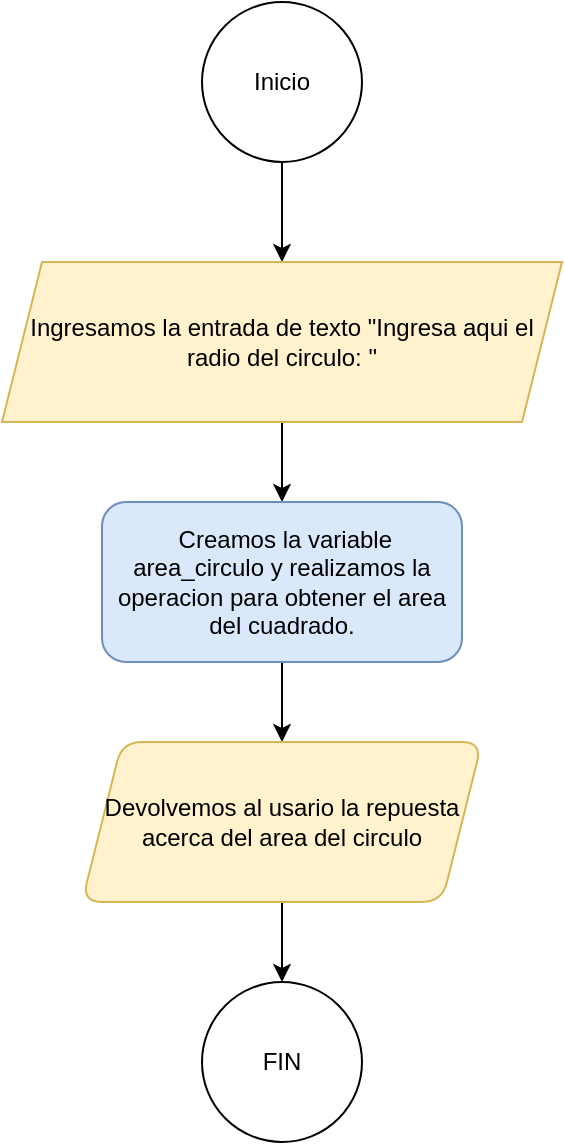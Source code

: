 <mxfile version="27.0.6">
  <diagram name="Página-1" id="YQGbedEfdo9G52x-IARW">
    <mxGraphModel dx="872" dy="431" grid="1" gridSize="10" guides="1" tooltips="1" connect="1" arrows="1" fold="1" page="1" pageScale="1" pageWidth="827" pageHeight="1169" math="0" shadow="0">
      <root>
        <mxCell id="0" />
        <mxCell id="1" parent="0" />
        <mxCell id="bi0m0viv5bB7FVvdDmNU-4" value="" style="edgeStyle=orthogonalEdgeStyle;rounded=0;orthogonalLoop=1;jettySize=auto;html=1;" edge="1" parent="1" source="bi0m0viv5bB7FVvdDmNU-2" target="bi0m0viv5bB7FVvdDmNU-3">
          <mxGeometry relative="1" as="geometry" />
        </mxCell>
        <mxCell id="bi0m0viv5bB7FVvdDmNU-2" value="Inicio" style="ellipse;whiteSpace=wrap;html=1;aspect=fixed;" vertex="1" parent="1">
          <mxGeometry x="370" y="190" width="80" height="80" as="geometry" />
        </mxCell>
        <mxCell id="bi0m0viv5bB7FVvdDmNU-6" value="" style="edgeStyle=orthogonalEdgeStyle;rounded=0;orthogonalLoop=1;jettySize=auto;html=1;" edge="1" parent="1" source="bi0m0viv5bB7FVvdDmNU-3" target="bi0m0viv5bB7FVvdDmNU-5">
          <mxGeometry relative="1" as="geometry" />
        </mxCell>
        <mxCell id="bi0m0viv5bB7FVvdDmNU-3" value="Ingresamos la entrada de texto &quot;Ingresa aqui el radio del circulo: &quot;" style="shape=parallelogram;perimeter=parallelogramPerimeter;whiteSpace=wrap;html=1;fixedSize=1;fillColor=#fff2cc;strokeColor=#d6b656;" vertex="1" parent="1">
          <mxGeometry x="270" y="320" width="280" height="80" as="geometry" />
        </mxCell>
        <mxCell id="bi0m0viv5bB7FVvdDmNU-8" value="" style="edgeStyle=orthogonalEdgeStyle;rounded=0;orthogonalLoop=1;jettySize=auto;html=1;" edge="1" parent="1" source="bi0m0viv5bB7FVvdDmNU-5" target="bi0m0viv5bB7FVvdDmNU-7">
          <mxGeometry relative="1" as="geometry" />
        </mxCell>
        <mxCell id="bi0m0viv5bB7FVvdDmNU-5" value="&amp;nbsp;Creamos la variable area_circulo y realizamos la operacion para obtener el area del cuadrado." style="rounded=1;whiteSpace=wrap;html=1;fillColor=#dae8fc;strokeColor=#6c8ebf;" vertex="1" parent="1">
          <mxGeometry x="320" y="440" width="180" height="80" as="geometry" />
        </mxCell>
        <mxCell id="bi0m0viv5bB7FVvdDmNU-10" value="" style="edgeStyle=orthogonalEdgeStyle;rounded=0;orthogonalLoop=1;jettySize=auto;html=1;" edge="1" parent="1" source="bi0m0viv5bB7FVvdDmNU-7" target="bi0m0viv5bB7FVvdDmNU-9">
          <mxGeometry relative="1" as="geometry" />
        </mxCell>
        <mxCell id="bi0m0viv5bB7FVvdDmNU-7" value="Devolvemos al usario la repuesta acerca del area del circulo" style="shape=parallelogram;perimeter=parallelogramPerimeter;whiteSpace=wrap;html=1;fixedSize=1;rounded=1;fillColor=#fff2cc;strokeColor=#d6b656;" vertex="1" parent="1">
          <mxGeometry x="310" y="560" width="200" height="80" as="geometry" />
        </mxCell>
        <mxCell id="bi0m0viv5bB7FVvdDmNU-9" value="FIN" style="ellipse;whiteSpace=wrap;html=1;rounded=1;" vertex="1" parent="1">
          <mxGeometry x="370" y="680" width="80" height="80" as="geometry" />
        </mxCell>
      </root>
    </mxGraphModel>
  </diagram>
</mxfile>
